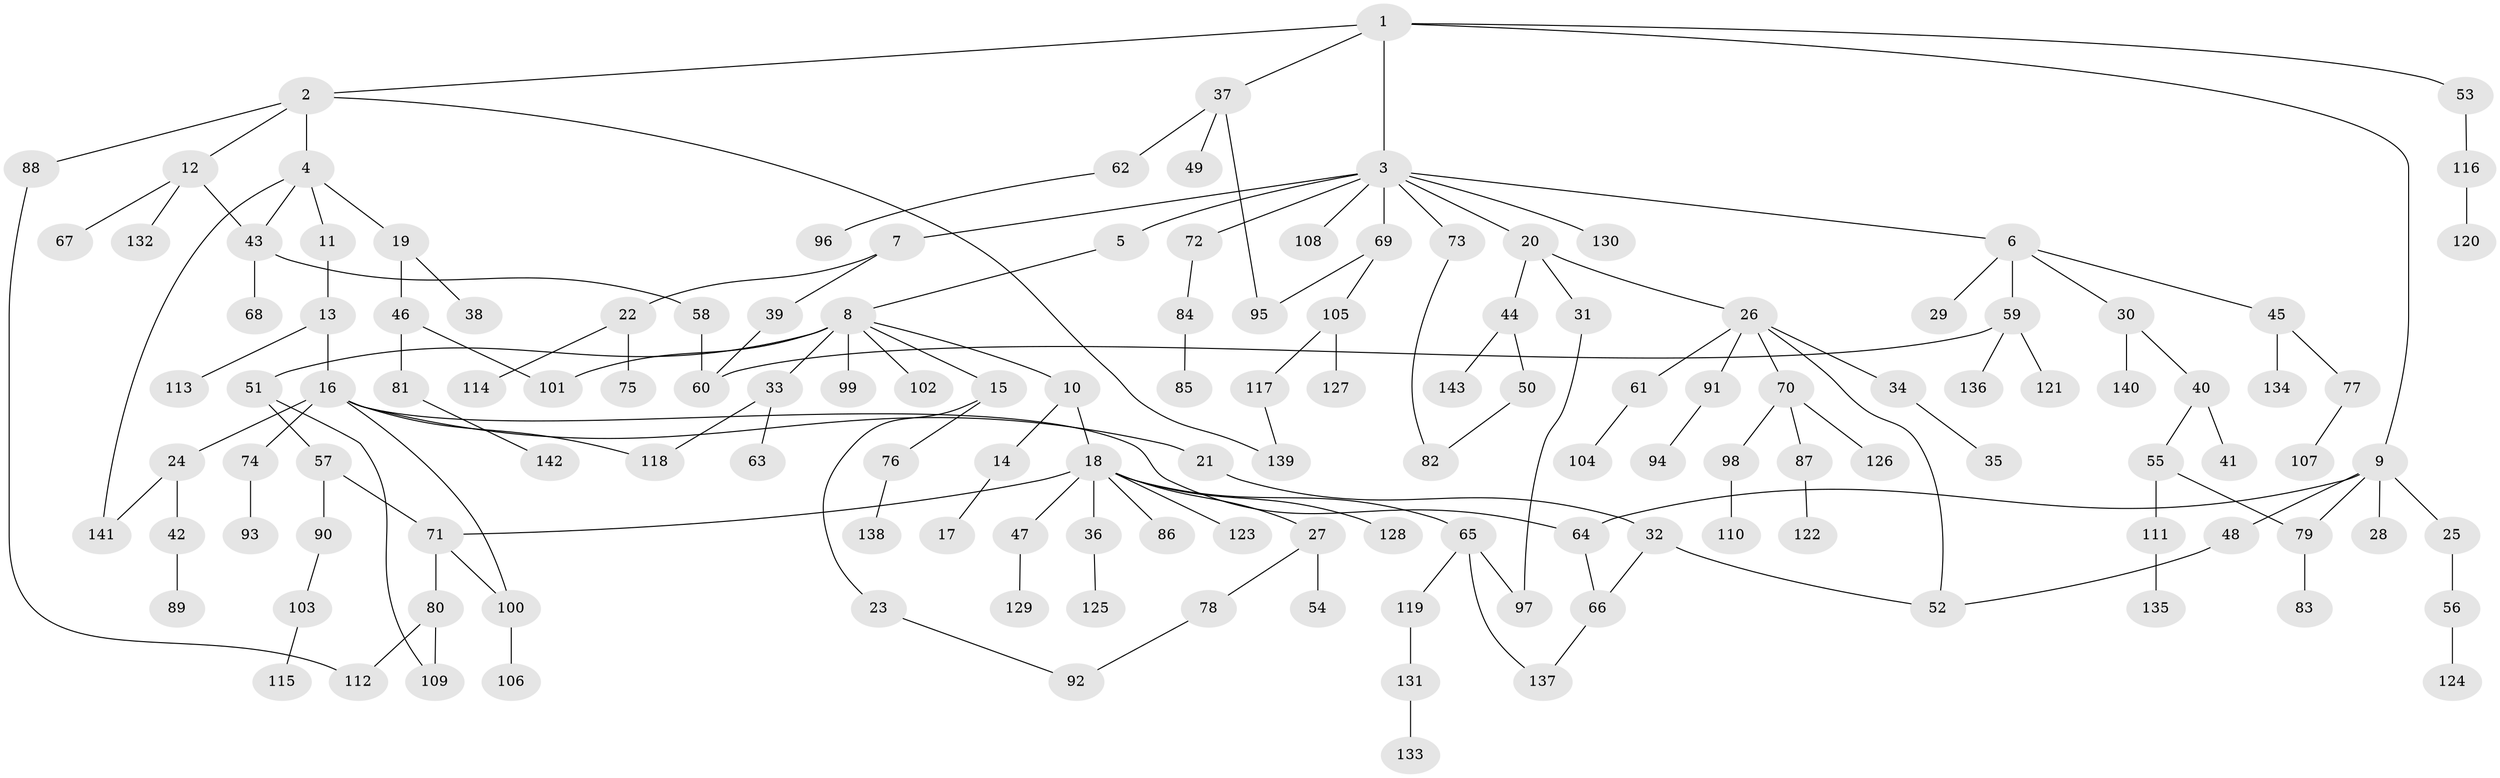 // coarse degree distribution, {5: 0.030303030303030304, 10: 0.020202020202020204, 6: 0.010101010101010102, 2: 0.25252525252525254, 7: 0.030303030303030304, 4: 0.0707070707070707, 8: 0.020202020202020204, 3: 0.13131313131313133, 1: 0.43434343434343436}
// Generated by graph-tools (version 1.1) at 2025/41/03/06/25 10:41:30]
// undirected, 143 vertices, 163 edges
graph export_dot {
graph [start="1"]
  node [color=gray90,style=filled];
  1;
  2;
  3;
  4;
  5;
  6;
  7;
  8;
  9;
  10;
  11;
  12;
  13;
  14;
  15;
  16;
  17;
  18;
  19;
  20;
  21;
  22;
  23;
  24;
  25;
  26;
  27;
  28;
  29;
  30;
  31;
  32;
  33;
  34;
  35;
  36;
  37;
  38;
  39;
  40;
  41;
  42;
  43;
  44;
  45;
  46;
  47;
  48;
  49;
  50;
  51;
  52;
  53;
  54;
  55;
  56;
  57;
  58;
  59;
  60;
  61;
  62;
  63;
  64;
  65;
  66;
  67;
  68;
  69;
  70;
  71;
  72;
  73;
  74;
  75;
  76;
  77;
  78;
  79;
  80;
  81;
  82;
  83;
  84;
  85;
  86;
  87;
  88;
  89;
  90;
  91;
  92;
  93;
  94;
  95;
  96;
  97;
  98;
  99;
  100;
  101;
  102;
  103;
  104;
  105;
  106;
  107;
  108;
  109;
  110;
  111;
  112;
  113;
  114;
  115;
  116;
  117;
  118;
  119;
  120;
  121;
  122;
  123;
  124;
  125;
  126;
  127;
  128;
  129;
  130;
  131;
  132;
  133;
  134;
  135;
  136;
  137;
  138;
  139;
  140;
  141;
  142;
  143;
  1 -- 2;
  1 -- 3;
  1 -- 9;
  1 -- 37;
  1 -- 53;
  2 -- 4;
  2 -- 12;
  2 -- 88;
  2 -- 139;
  3 -- 5;
  3 -- 6;
  3 -- 7;
  3 -- 20;
  3 -- 69;
  3 -- 72;
  3 -- 73;
  3 -- 108;
  3 -- 130;
  4 -- 11;
  4 -- 19;
  4 -- 43;
  4 -- 141;
  5 -- 8;
  6 -- 29;
  6 -- 30;
  6 -- 45;
  6 -- 59;
  7 -- 22;
  7 -- 39;
  8 -- 10;
  8 -- 15;
  8 -- 33;
  8 -- 51;
  8 -- 99;
  8 -- 102;
  8 -- 101;
  9 -- 25;
  9 -- 28;
  9 -- 48;
  9 -- 79;
  9 -- 64;
  10 -- 14;
  10 -- 18;
  11 -- 13;
  12 -- 67;
  12 -- 132;
  12 -- 43;
  13 -- 16;
  13 -- 113;
  14 -- 17;
  15 -- 23;
  15 -- 76;
  16 -- 21;
  16 -- 24;
  16 -- 64;
  16 -- 74;
  16 -- 100;
  16 -- 118;
  18 -- 27;
  18 -- 36;
  18 -- 47;
  18 -- 65;
  18 -- 86;
  18 -- 123;
  18 -- 128;
  18 -- 71;
  19 -- 38;
  19 -- 46;
  20 -- 26;
  20 -- 31;
  20 -- 44;
  21 -- 32;
  22 -- 75;
  22 -- 114;
  23 -- 92;
  24 -- 42;
  24 -- 141;
  25 -- 56;
  26 -- 34;
  26 -- 61;
  26 -- 70;
  26 -- 91;
  26 -- 52;
  27 -- 54;
  27 -- 78;
  30 -- 40;
  30 -- 140;
  31 -- 97;
  32 -- 52;
  32 -- 66;
  33 -- 63;
  33 -- 118;
  34 -- 35;
  36 -- 125;
  37 -- 49;
  37 -- 62;
  37 -- 95;
  39 -- 60;
  40 -- 41;
  40 -- 55;
  42 -- 89;
  43 -- 58;
  43 -- 68;
  44 -- 50;
  44 -- 143;
  45 -- 77;
  45 -- 134;
  46 -- 81;
  46 -- 101;
  47 -- 129;
  48 -- 52;
  50 -- 82;
  51 -- 57;
  51 -- 109;
  53 -- 116;
  55 -- 79;
  55 -- 111;
  56 -- 124;
  57 -- 71;
  57 -- 90;
  58 -- 60;
  59 -- 121;
  59 -- 136;
  59 -- 60;
  61 -- 104;
  62 -- 96;
  64 -- 66;
  65 -- 119;
  65 -- 97;
  65 -- 137;
  66 -- 137;
  69 -- 105;
  69 -- 95;
  70 -- 87;
  70 -- 98;
  70 -- 126;
  71 -- 80;
  71 -- 100;
  72 -- 84;
  73 -- 82;
  74 -- 93;
  76 -- 138;
  77 -- 107;
  78 -- 92;
  79 -- 83;
  80 -- 109;
  80 -- 112;
  81 -- 142;
  84 -- 85;
  87 -- 122;
  88 -- 112;
  90 -- 103;
  91 -- 94;
  98 -- 110;
  100 -- 106;
  103 -- 115;
  105 -- 117;
  105 -- 127;
  111 -- 135;
  116 -- 120;
  117 -- 139;
  119 -- 131;
  131 -- 133;
}
